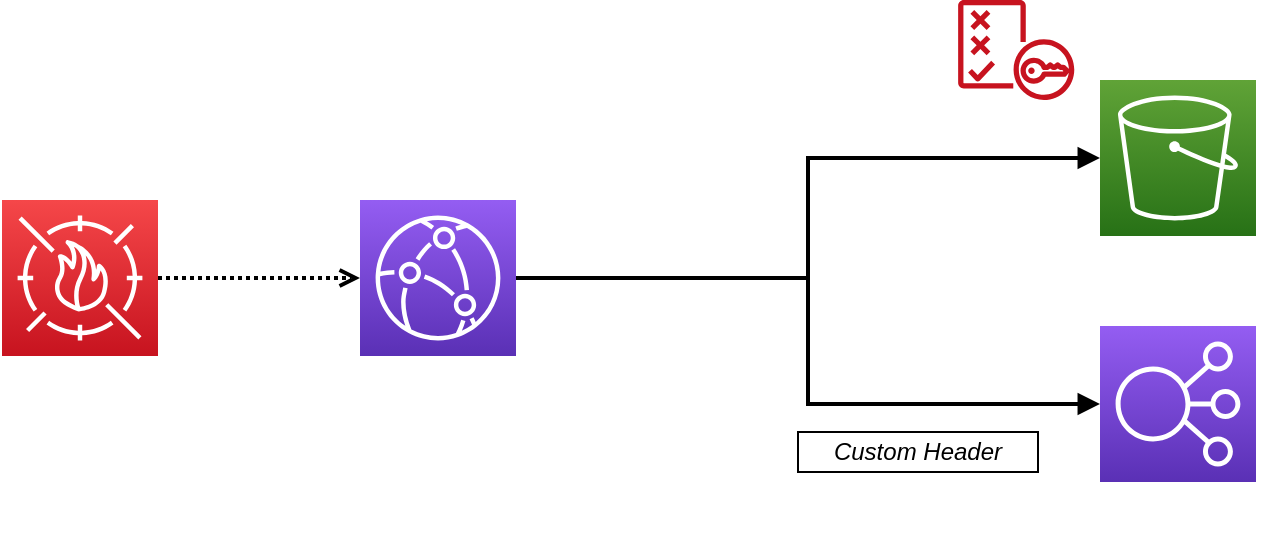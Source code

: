 <mxfile version="20.2.3" type="device"><diagram id="EWoB7mAKCSaGqCYJLQk6" name="Page-1"><mxGraphModel dx="1822" dy="857" grid="0" gridSize="10" guides="1" tooltips="1" connect="1" arrows="1" fold="1" page="0" pageScale="1" pageWidth="850" pageHeight="1100" math="0" shadow="0"><root><mxCell id="0"/><mxCell id="1" parent="0"/><mxCell id="TD6NekNh8OGCsTHEfR2E-1" value="S3" style="sketch=0;points=[[0,0,0],[0.25,0,0],[0.5,0,0],[0.75,0,0],[1,0,0],[0,1,0],[0.25,1,0],[0.5,1,0],[0.75,1,0],[1,1,0],[0,0.25,0],[0,0.5,0],[0,0.75,0],[1,0.25,0],[1,0.5,0],[1,0.75,0]];outlineConnect=0;fontColor=#FFFFFF;gradientColor=#60A337;gradientDirection=north;fillColor=#277116;strokeColor=#ffffff;dashed=0;verticalLabelPosition=bottom;verticalAlign=top;align=center;html=1;fontSize=12;fontStyle=1;aspect=fixed;shape=mxgraph.aws4.resourceIcon;resIcon=mxgraph.aws4.s3;" parent="1" vertex="1"><mxGeometry x="390" y="410" width="78" height="78" as="geometry"/></mxCell><mxCell id="TD6NekNh8OGCsTHEfR2E-5" style="edgeStyle=orthogonalEdgeStyle;rounded=0;orthogonalLoop=1;jettySize=auto;html=1;strokeWidth=2;endArrow=block;endFill=1;entryX=0;entryY=0.5;entryDx=0;entryDy=0;entryPerimeter=0;fontColor=#FFFFFF;" parent="1" source="TD6NekNh8OGCsTHEfR2E-2" target="TD6NekNh8OGCsTHEfR2E-1" edge="1"><mxGeometry relative="1" as="geometry"/></mxCell><mxCell id="TD6NekNh8OGCsTHEfR2E-2" value="CloudFront" style="sketch=0;points=[[0,0,0],[0.25,0,0],[0.5,0,0],[0.75,0,0],[1,0,0],[0,1,0],[0.25,1,0],[0.5,1,0],[0.75,1,0],[1,1,0],[0,0.25,0],[0,0.5,0],[0,0.75,0],[1,0.25,0],[1,0.5,0],[1,0.75,0]];outlineConnect=0;fontColor=#FFFFFF;gradientColor=#945DF2;gradientDirection=north;fillColor=#5A30B5;strokeColor=#ffffff;dashed=0;verticalLabelPosition=bottom;verticalAlign=top;align=center;html=1;fontSize=12;fontStyle=1;aspect=fixed;shape=mxgraph.aws4.resourceIcon;resIcon=mxgraph.aws4.cloudfront;" parent="1" vertex="1"><mxGeometry x="20" y="470" width="78" height="78" as="geometry"/></mxCell><mxCell id="TD6NekNh8OGCsTHEfR2E-3" value="WAF" style="sketch=0;points=[[0,0,0],[0.25,0,0],[0.5,0,0],[0.75,0,0],[1,0,0],[0,1,0],[0.25,1,0],[0.5,1,0],[0.75,1,0],[1,1,0],[0,0.25,0],[0,0.5,0],[0,0.75,0],[1,0.25,0],[1,0.5,0],[1,0.75,0]];outlineConnect=0;fontColor=#FFFFFF;gradientColor=#F54749;gradientDirection=north;fillColor=#C7131F;strokeColor=#ffffff;dashed=0;verticalLabelPosition=bottom;verticalAlign=top;align=center;html=1;fontSize=12;fontStyle=1;aspect=fixed;shape=mxgraph.aws4.resourceIcon;resIcon=mxgraph.aws4.waf;labelPosition=center;" parent="1" vertex="1"><mxGeometry x="-159" y="470" width="78" height="78" as="geometry"/></mxCell><mxCell id="TD6NekNh8OGCsTHEfR2E-4" value="OAI" style="sketch=0;outlineConnect=0;fontColor=#FFFFFF;gradientColor=none;fillColor=#C7131F;strokeColor=none;dashed=0;verticalLabelPosition=bottom;verticalAlign=top;align=center;html=1;fontSize=12;fontStyle=1;aspect=fixed;pointerEvents=1;shape=mxgraph.aws4.policy;" parent="1" vertex="1"><mxGeometry x="319" y="370" width="58.21" height="50" as="geometry"/></mxCell><mxCell id="TD6NekNh8OGCsTHEfR2E-7" style="edgeStyle=orthogonalEdgeStyle;rounded=0;orthogonalLoop=1;jettySize=auto;html=1;strokeWidth=2;endArrow=block;endFill=1;entryX=0;entryY=0.5;entryDx=0;entryDy=0;entryPerimeter=0;fontColor=#FFFFFF;" parent="1" source="TD6NekNh8OGCsTHEfR2E-2" target="Q_pC6OOf8wzBtHpWMt_Y-1" edge="1"><mxGeometry relative="1" as="geometry"><mxPoint x="118" y="519" as="sourcePoint"/><mxPoint x="340" y="569" as="targetPoint"/></mxGeometry></mxCell><mxCell id="TD6NekNh8OGCsTHEfR2E-8" style="edgeStyle=orthogonalEdgeStyle;rounded=0;orthogonalLoop=1;jettySize=auto;html=1;exitX=0.5;exitY=1;exitDx=0;exitDy=0;exitPerimeter=0;fontColor=#FFFFFF;endArrow=block;endFill=1;strokeWidth=2;" parent="1" edge="1"><mxGeometry relative="1" as="geometry"><mxPoint x="429" y="608" as="sourcePoint"/><mxPoint x="429" y="608" as="targetPoint"/></mxGeometry></mxCell><mxCell id="Q_pC6OOf8wzBtHpWMt_Y-1" value="Application&lt;br&gt;Load Balancer" style="sketch=0;points=[[0,0,0],[0.25,0,0],[0.5,0,0],[0.75,0,0],[1,0,0],[0,1,0],[0.25,1,0],[0.5,1,0],[0.75,1,0],[1,1,0],[0,0.25,0],[0,0.5,0],[0,0.75,0],[1,0.25,0],[1,0.5,0],[1,0.75,0]];outlineConnect=0;fontColor=#FFFFFF;gradientColor=#945DF2;gradientDirection=north;fillColor=#5A30B5;strokeColor=#ffffff;dashed=0;verticalLabelPosition=bottom;verticalAlign=top;align=center;html=1;fontSize=12;fontStyle=1;aspect=fixed;shape=mxgraph.aws4.resourceIcon;resIcon=mxgraph.aws4.elastic_load_balancing;" vertex="1" parent="1"><mxGeometry x="390" y="533" width="78" height="78" as="geometry"/></mxCell><mxCell id="Q_pC6OOf8wzBtHpWMt_Y-2" value="Custom Header" style="rounded=0;whiteSpace=wrap;html=1;fontStyle=2" vertex="1" parent="1"><mxGeometry x="239" y="586" width="120" height="20" as="geometry"/></mxCell><mxCell id="Q_pC6OOf8wzBtHpWMt_Y-6" style="edgeStyle=orthogonalEdgeStyle;rounded=0;orthogonalLoop=1;jettySize=auto;html=1;strokeWidth=2;endArrow=open;endFill=0;fontColor=#FFFFFF;dashed=1;dashPattern=1 1;" edge="1" parent="1" source="TD6NekNh8OGCsTHEfR2E-3" target="TD6NekNh8OGCsTHEfR2E-2"><mxGeometry relative="1" as="geometry"><mxPoint x="108" y="519" as="sourcePoint"/><mxPoint x="400" y="582" as="targetPoint"/></mxGeometry></mxCell></root></mxGraphModel></diagram></mxfile>